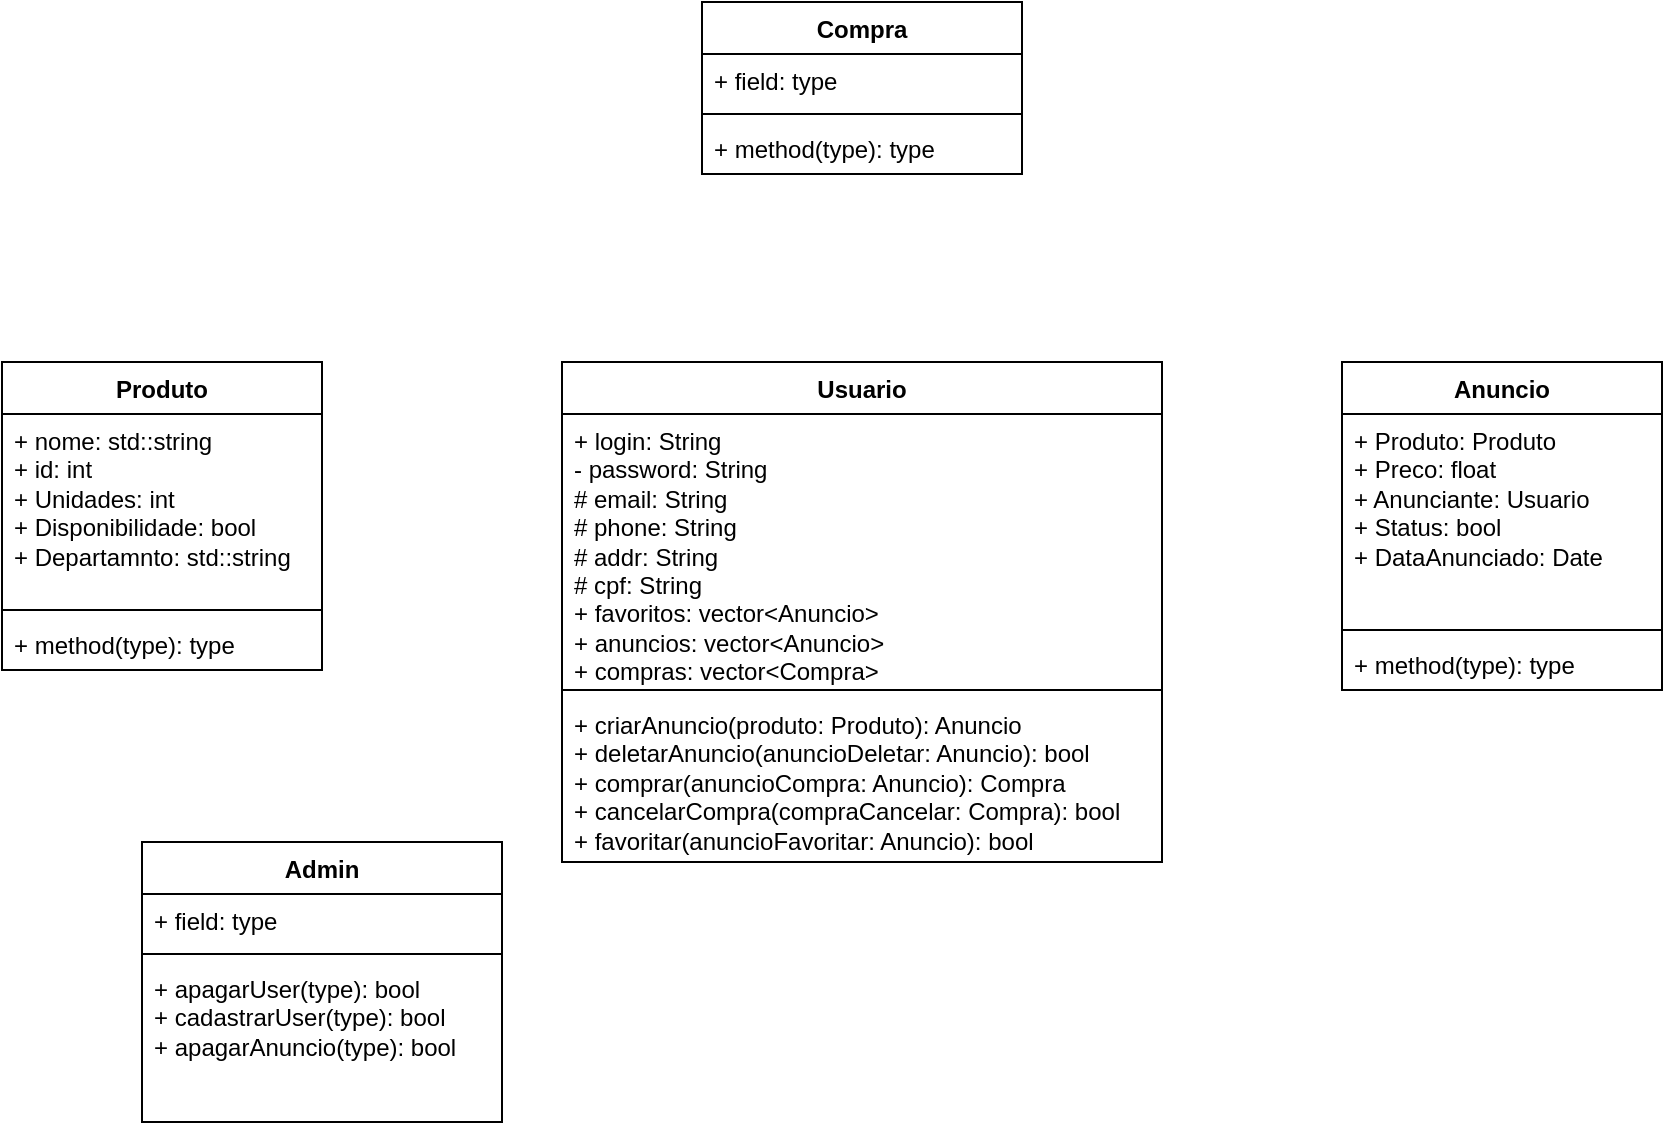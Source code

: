 <mxfile version="24.5.2" type="github">
  <diagram name="Página-1" id="4UtpIA5pA-jc6MiJ78ef">
    <mxGraphModel dx="765" dy="400" grid="1" gridSize="10" guides="1" tooltips="1" connect="1" arrows="1" fold="1" page="1" pageScale="1" pageWidth="827" pageHeight="1169" math="0" shadow="0">
      <root>
        <mxCell id="0" />
        <mxCell id="1" parent="0" />
        <mxCell id="GBDCZMwrN2OEnTVYeTNW-12" value="Usuario" style="swimlane;fontStyle=1;align=center;verticalAlign=top;childLayout=stackLayout;horizontal=1;startSize=26;horizontalStack=0;resizeParent=1;resizeParentMax=0;resizeLast=0;collapsible=1;marginBottom=0;whiteSpace=wrap;html=1;" parent="1" vertex="1">
          <mxGeometry x="320" y="330" width="300" height="250" as="geometry" />
        </mxCell>
        <mxCell id="GBDCZMwrN2OEnTVYeTNW-13" value="+ login: String&lt;div&gt;- password: String&lt;/div&gt;&lt;div&gt;# email: String&lt;/div&gt;&lt;div&gt;# phone: String&lt;/div&gt;&lt;div&gt;# addr: String&lt;/div&gt;&lt;div&gt;# cpf: String&lt;/div&gt;&lt;div&gt;+ favoritos: vector&amp;lt;Anuncio&amp;gt;&lt;/div&gt;&lt;div&gt;+ anuncios: vector&amp;lt;Anuncio&amp;gt;&lt;/div&gt;&lt;div&gt;+ compras: vector&amp;lt;Compra&amp;gt;&lt;/div&gt;" style="text;strokeColor=none;fillColor=none;align=left;verticalAlign=top;spacingLeft=4;spacingRight=4;overflow=hidden;rotatable=0;points=[[0,0.5],[1,0.5]];portConstraint=eastwest;whiteSpace=wrap;html=1;" parent="GBDCZMwrN2OEnTVYeTNW-12" vertex="1">
          <mxGeometry y="26" width="300" height="134" as="geometry" />
        </mxCell>
        <mxCell id="GBDCZMwrN2OEnTVYeTNW-14" value="" style="line;strokeWidth=1;fillColor=none;align=left;verticalAlign=middle;spacingTop=-1;spacingLeft=3;spacingRight=3;rotatable=0;labelPosition=right;points=[];portConstraint=eastwest;strokeColor=inherit;" parent="GBDCZMwrN2OEnTVYeTNW-12" vertex="1">
          <mxGeometry y="160" width="300" height="8" as="geometry" />
        </mxCell>
        <mxCell id="GBDCZMwrN2OEnTVYeTNW-15" value="+ criarAnuncio(produto: Produto): Anuncio&lt;div&gt;+ deletarAnuncio(anuncioDeletar: Anuncio): bool&lt;/div&gt;&lt;div&gt;+ comprar(anuncioCompra: Anuncio): Compra&lt;/div&gt;&lt;div&gt;+ cancelarCompra(compraCancelar: Compra): bool&lt;/div&gt;&lt;div&gt;+ favoritar(anuncioFavoritar: Anuncio): bool&lt;/div&gt;" style="text;strokeColor=none;fillColor=none;align=left;verticalAlign=top;spacingLeft=4;spacingRight=4;overflow=hidden;rotatable=0;points=[[0,0.5],[1,0.5]];portConstraint=eastwest;whiteSpace=wrap;html=1;" parent="GBDCZMwrN2OEnTVYeTNW-12" vertex="1">
          <mxGeometry y="168" width="300" height="82" as="geometry" />
        </mxCell>
        <mxCell id="VvSZPGDxIsRxTQjycEGm-1" value="Anuncio" style="swimlane;fontStyle=1;align=center;verticalAlign=top;childLayout=stackLayout;horizontal=1;startSize=26;horizontalStack=0;resizeParent=1;resizeParentMax=0;resizeLast=0;collapsible=1;marginBottom=0;whiteSpace=wrap;html=1;" parent="1" vertex="1">
          <mxGeometry x="710" y="330" width="160" height="164" as="geometry" />
        </mxCell>
        <mxCell id="VvSZPGDxIsRxTQjycEGm-2" value="+ Produto: Produto&lt;div&gt;+ Preco: float&lt;/div&gt;&lt;div&gt;+ Anunciante: Usuario&lt;/div&gt;&lt;div&gt;+ Status: bool&lt;/div&gt;&lt;div&gt;+ DataAnunciado: Date&lt;/div&gt;" style="text;strokeColor=none;fillColor=none;align=left;verticalAlign=top;spacingLeft=4;spacingRight=4;overflow=hidden;rotatable=0;points=[[0,0.5],[1,0.5]];portConstraint=eastwest;whiteSpace=wrap;html=1;" parent="VvSZPGDxIsRxTQjycEGm-1" vertex="1">
          <mxGeometry y="26" width="160" height="104" as="geometry" />
        </mxCell>
        <mxCell id="VvSZPGDxIsRxTQjycEGm-3" value="" style="line;strokeWidth=1;fillColor=none;align=left;verticalAlign=middle;spacingTop=-1;spacingLeft=3;spacingRight=3;rotatable=0;labelPosition=right;points=[];portConstraint=eastwest;strokeColor=inherit;" parent="VvSZPGDxIsRxTQjycEGm-1" vertex="1">
          <mxGeometry y="130" width="160" height="8" as="geometry" />
        </mxCell>
        <mxCell id="VvSZPGDxIsRxTQjycEGm-4" value="+ method(type): type" style="text;strokeColor=none;fillColor=none;align=left;verticalAlign=top;spacingLeft=4;spacingRight=4;overflow=hidden;rotatable=0;points=[[0,0.5],[1,0.5]];portConstraint=eastwest;whiteSpace=wrap;html=1;" parent="VvSZPGDxIsRxTQjycEGm-1" vertex="1">
          <mxGeometry y="138" width="160" height="26" as="geometry" />
        </mxCell>
        <mxCell id="VvSZPGDxIsRxTQjycEGm-5" value="Produto" style="swimlane;fontStyle=1;align=center;verticalAlign=top;childLayout=stackLayout;horizontal=1;startSize=26;horizontalStack=0;resizeParent=1;resizeParentMax=0;resizeLast=0;collapsible=1;marginBottom=0;whiteSpace=wrap;html=1;" parent="1" vertex="1">
          <mxGeometry x="40" y="330" width="160" height="154" as="geometry" />
        </mxCell>
        <mxCell id="VvSZPGDxIsRxTQjycEGm-6" value="+ nome: std::string&lt;div&gt;+ id: int&lt;/div&gt;&lt;div&gt;+ Unidades: int&lt;/div&gt;&lt;div&gt;+ Disponibilidade: bool&lt;/div&gt;&lt;div&gt;+ Departamnto: std::string&lt;/div&gt;" style="text;strokeColor=none;fillColor=none;align=left;verticalAlign=top;spacingLeft=4;spacingRight=4;overflow=hidden;rotatable=0;points=[[0,0.5],[1,0.5]];portConstraint=eastwest;whiteSpace=wrap;html=1;" parent="VvSZPGDxIsRxTQjycEGm-5" vertex="1">
          <mxGeometry y="26" width="160" height="94" as="geometry" />
        </mxCell>
        <mxCell id="VvSZPGDxIsRxTQjycEGm-7" value="" style="line;strokeWidth=1;fillColor=none;align=left;verticalAlign=middle;spacingTop=-1;spacingLeft=3;spacingRight=3;rotatable=0;labelPosition=right;points=[];portConstraint=eastwest;strokeColor=inherit;" parent="VvSZPGDxIsRxTQjycEGm-5" vertex="1">
          <mxGeometry y="120" width="160" height="8" as="geometry" />
        </mxCell>
        <mxCell id="VvSZPGDxIsRxTQjycEGm-8" value="+ method(type): type" style="text;strokeColor=none;fillColor=none;align=left;verticalAlign=top;spacingLeft=4;spacingRight=4;overflow=hidden;rotatable=0;points=[[0,0.5],[1,0.5]];portConstraint=eastwest;whiteSpace=wrap;html=1;" parent="VvSZPGDxIsRxTQjycEGm-5" vertex="1">
          <mxGeometry y="128" width="160" height="26" as="geometry" />
        </mxCell>
        <mxCell id="VvSZPGDxIsRxTQjycEGm-9" value="Compra" style="swimlane;fontStyle=1;align=center;verticalAlign=top;childLayout=stackLayout;horizontal=1;startSize=26;horizontalStack=0;resizeParent=1;resizeParentMax=0;resizeLast=0;collapsible=1;marginBottom=0;whiteSpace=wrap;html=1;" parent="1" vertex="1">
          <mxGeometry x="390" y="150" width="160" height="86" as="geometry" />
        </mxCell>
        <mxCell id="VvSZPGDxIsRxTQjycEGm-10" value="+ field: type" style="text;strokeColor=none;fillColor=none;align=left;verticalAlign=top;spacingLeft=4;spacingRight=4;overflow=hidden;rotatable=0;points=[[0,0.5],[1,0.5]];portConstraint=eastwest;whiteSpace=wrap;html=1;" parent="VvSZPGDxIsRxTQjycEGm-9" vertex="1">
          <mxGeometry y="26" width="160" height="26" as="geometry" />
        </mxCell>
        <mxCell id="VvSZPGDxIsRxTQjycEGm-11" value="" style="line;strokeWidth=1;fillColor=none;align=left;verticalAlign=middle;spacingTop=-1;spacingLeft=3;spacingRight=3;rotatable=0;labelPosition=right;points=[];portConstraint=eastwest;strokeColor=inherit;" parent="VvSZPGDxIsRxTQjycEGm-9" vertex="1">
          <mxGeometry y="52" width="160" height="8" as="geometry" />
        </mxCell>
        <mxCell id="VvSZPGDxIsRxTQjycEGm-12" value="+ method(type): type" style="text;strokeColor=none;fillColor=none;align=left;verticalAlign=top;spacingLeft=4;spacingRight=4;overflow=hidden;rotatable=0;points=[[0,0.5],[1,0.5]];portConstraint=eastwest;whiteSpace=wrap;html=1;" parent="VvSZPGDxIsRxTQjycEGm-9" vertex="1">
          <mxGeometry y="60" width="160" height="26" as="geometry" />
        </mxCell>
        <mxCell id="wye94LXmquLPsYtdrSX1-1" value="Admin" style="swimlane;fontStyle=1;align=center;verticalAlign=top;childLayout=stackLayout;horizontal=1;startSize=26;horizontalStack=0;resizeParent=1;resizeParentMax=0;resizeLast=0;collapsible=1;marginBottom=0;whiteSpace=wrap;html=1;" vertex="1" parent="1">
          <mxGeometry x="110" y="570" width="180" height="140" as="geometry" />
        </mxCell>
        <mxCell id="wye94LXmquLPsYtdrSX1-2" value="+ field: type" style="text;strokeColor=none;fillColor=none;align=left;verticalAlign=top;spacingLeft=4;spacingRight=4;overflow=hidden;rotatable=0;points=[[0,0.5],[1,0.5]];portConstraint=eastwest;whiteSpace=wrap;html=1;" vertex="1" parent="wye94LXmquLPsYtdrSX1-1">
          <mxGeometry y="26" width="180" height="26" as="geometry" />
        </mxCell>
        <mxCell id="wye94LXmquLPsYtdrSX1-3" value="" style="line;strokeWidth=1;fillColor=none;align=left;verticalAlign=middle;spacingTop=-1;spacingLeft=3;spacingRight=3;rotatable=0;labelPosition=right;points=[];portConstraint=eastwest;strokeColor=inherit;" vertex="1" parent="wye94LXmquLPsYtdrSX1-1">
          <mxGeometry y="52" width="180" height="8" as="geometry" />
        </mxCell>
        <mxCell id="wye94LXmquLPsYtdrSX1-4" value="+ apagarUser(type): bool&lt;div&gt;+ cadastrarUser(type): bool&lt;/div&gt;&lt;div&gt;+ apagarAnuncio(type): bool&lt;/div&gt;" style="text;strokeColor=none;fillColor=none;align=left;verticalAlign=top;spacingLeft=4;spacingRight=4;overflow=hidden;rotatable=0;points=[[0,0.5],[1,0.5]];portConstraint=eastwest;whiteSpace=wrap;html=1;" vertex="1" parent="wye94LXmquLPsYtdrSX1-1">
          <mxGeometry y="60" width="180" height="80" as="geometry" />
        </mxCell>
      </root>
    </mxGraphModel>
  </diagram>
</mxfile>
